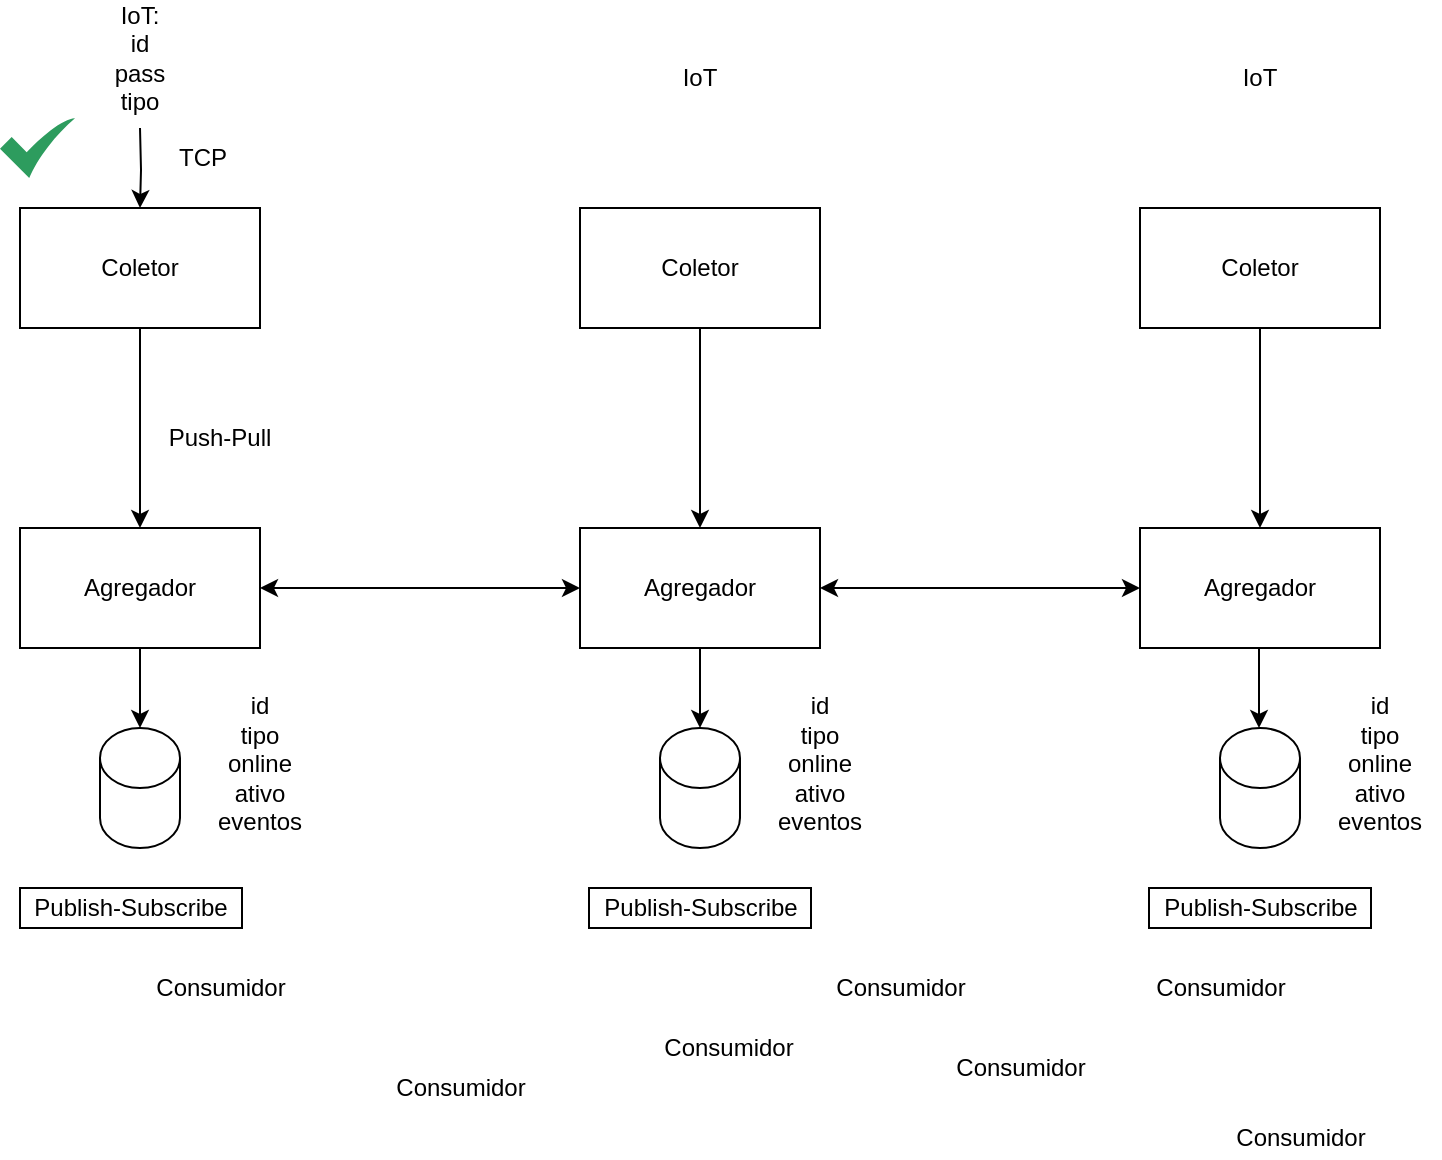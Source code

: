 <mxfile>
    <diagram id="NOGx13UhY0g2yGOsdT6_" name="Page-1">
        <mxGraphModel dx="994" dy="512" grid="1" gridSize="10" guides="1" tooltips="1" connect="1" arrows="1" fold="1" page="1" pageScale="1" pageWidth="827" pageHeight="1169" math="0" shadow="0">
            <root>
                <mxCell id="0"/>
                <mxCell id="1" parent="0"/>
                <mxCell id="HIsiY451bfqSGSt1I973-9" style="edgeStyle=orthogonalEdgeStyle;rounded=0;orthogonalLoop=1;jettySize=auto;html=1;exitX=0.5;exitY=1;exitDx=0;exitDy=0;entryX=0.5;entryY=0;entryDx=0;entryDy=0;" parent="1" source="HIsiY451bfqSGSt1I973-1" target="HIsiY451bfqSGSt1I973-4" edge="1">
                    <mxGeometry relative="1" as="geometry"/>
                </mxCell>
                <mxCell id="HIsiY451bfqSGSt1I973-1" value="&lt;div&gt;Coletor&lt;/div&gt;" style="rounded=0;whiteSpace=wrap;html=1;" parent="1" vertex="1">
                    <mxGeometry x="60" y="110" width="120" height="60" as="geometry"/>
                </mxCell>
                <mxCell id="HIsiY451bfqSGSt1I973-10" style="edgeStyle=orthogonalEdgeStyle;rounded=0;orthogonalLoop=1;jettySize=auto;html=1;exitX=0.5;exitY=1;exitDx=0;exitDy=0;" parent="1" source="HIsiY451bfqSGSt1I973-2" target="HIsiY451bfqSGSt1I973-5" edge="1">
                    <mxGeometry relative="1" as="geometry"/>
                </mxCell>
                <mxCell id="HIsiY451bfqSGSt1I973-2" value="&lt;div&gt;Coletor&lt;/div&gt;" style="rounded=0;whiteSpace=wrap;html=1;" parent="1" vertex="1">
                    <mxGeometry x="340" y="110" width="120" height="60" as="geometry"/>
                </mxCell>
                <mxCell id="HIsiY451bfqSGSt1I973-11" style="edgeStyle=orthogonalEdgeStyle;rounded=0;orthogonalLoop=1;jettySize=auto;html=1;exitX=0.5;exitY=1;exitDx=0;exitDy=0;" parent="1" source="HIsiY451bfqSGSt1I973-3" target="HIsiY451bfqSGSt1I973-6" edge="1">
                    <mxGeometry relative="1" as="geometry"/>
                </mxCell>
                <mxCell id="HIsiY451bfqSGSt1I973-3" value="&lt;div&gt;Coletor&lt;/div&gt;" style="rounded=0;whiteSpace=wrap;html=1;" parent="1" vertex="1">
                    <mxGeometry x="620" y="110" width="120" height="60" as="geometry"/>
                </mxCell>
                <mxCell id="HIsiY451bfqSGSt1I973-4" value="Agregador" style="rounded=0;whiteSpace=wrap;html=1;" parent="1" vertex="1">
                    <mxGeometry x="60" y="270" width="120" height="60" as="geometry"/>
                </mxCell>
                <mxCell id="HIsiY451bfqSGSt1I973-5" value="Agregador" style="rounded=0;whiteSpace=wrap;html=1;" parent="1" vertex="1">
                    <mxGeometry x="340" y="270" width="120" height="60" as="geometry"/>
                </mxCell>
                <mxCell id="HIsiY451bfqSGSt1I973-6" value="Agregador" style="rounded=0;whiteSpace=wrap;html=1;" parent="1" vertex="1">
                    <mxGeometry x="620" y="270" width="120" height="60" as="geometry"/>
                </mxCell>
                <mxCell id="HIsiY451bfqSGSt1I973-7" value="" style="endArrow=classic;startArrow=classic;html=1;rounded=0;exitX=1;exitY=0.5;exitDx=0;exitDy=0;entryX=0;entryY=0.5;entryDx=0;entryDy=0;" parent="1" source="HIsiY451bfqSGSt1I973-4" target="HIsiY451bfqSGSt1I973-5" edge="1">
                    <mxGeometry width="50" height="50" relative="1" as="geometry">
                        <mxPoint x="390" y="360" as="sourcePoint"/>
                        <mxPoint x="440" y="310" as="targetPoint"/>
                        <Array as="points">
                            <mxPoint x="260" y="300"/>
                        </Array>
                    </mxGeometry>
                </mxCell>
                <mxCell id="HIsiY451bfqSGSt1I973-8" value="" style="endArrow=classic;startArrow=classic;html=1;rounded=0;entryX=1;entryY=0.5;entryDx=0;entryDy=0;exitX=0;exitY=0.5;exitDx=0;exitDy=0;" parent="1" source="HIsiY451bfqSGSt1I973-6" target="HIsiY451bfqSGSt1I973-5" edge="1">
                    <mxGeometry width="50" height="50" relative="1" as="geometry">
                        <mxPoint x="390" y="360" as="sourcePoint"/>
                        <mxPoint x="440" y="310" as="targetPoint"/>
                    </mxGeometry>
                </mxCell>
                <mxCell id="HIsiY451bfqSGSt1I973-12" value="&lt;div&gt;IoT:&lt;/div&gt;&lt;div&gt;id&lt;/div&gt;&lt;div&gt;pass&lt;/div&gt;&lt;div&gt;tipo&lt;/div&gt;" style="text;html=1;strokeColor=none;fillColor=none;align=center;verticalAlign=middle;whiteSpace=wrap;rounded=0;" parent="1" vertex="1">
                    <mxGeometry x="90" y="20" width="60" height="30" as="geometry"/>
                </mxCell>
                <mxCell id="HIsiY451bfqSGSt1I973-13" value="IoT" style="text;html=1;strokeColor=none;fillColor=none;align=center;verticalAlign=middle;whiteSpace=wrap;rounded=0;" parent="1" vertex="1">
                    <mxGeometry x="370" y="30" width="60" height="30" as="geometry"/>
                </mxCell>
                <mxCell id="HIsiY451bfqSGSt1I973-14" value="IoT" style="text;html=1;strokeColor=none;fillColor=none;align=center;verticalAlign=middle;whiteSpace=wrap;rounded=0;" parent="1" vertex="1">
                    <mxGeometry x="650" y="30" width="60" height="30" as="geometry"/>
                </mxCell>
                <mxCell id="HIsiY451bfqSGSt1I973-15" value="&lt;div&gt;Consumidor&lt;/div&gt;" style="text;html=1;align=center;verticalAlign=middle;resizable=0;points=[];autosize=1;strokeColor=none;fillColor=none;" parent="1" vertex="1">
                    <mxGeometry x="374" y="520" width="80" height="20" as="geometry"/>
                </mxCell>
                <mxCell id="HIsiY451bfqSGSt1I973-16" value="&lt;div&gt;Publish-Subscribe&lt;/div&gt;" style="rounded=0;whiteSpace=wrap;html=1;" parent="1" vertex="1">
                    <mxGeometry x="60" y="450" width="111" height="20" as="geometry"/>
                </mxCell>
                <mxCell id="HIsiY451bfqSGSt1I973-17" value="&lt;div&gt;Consumidor&lt;/div&gt;" style="text;html=1;align=center;verticalAlign=middle;resizable=0;points=[];autosize=1;strokeColor=none;fillColor=none;" parent="1" vertex="1">
                    <mxGeometry x="240" y="540" width="80" height="20" as="geometry"/>
                </mxCell>
                <mxCell id="HIsiY451bfqSGSt1I973-18" value="&lt;div&gt;Consumidor&lt;/div&gt;" style="text;html=1;align=center;verticalAlign=middle;resizable=0;points=[];autosize=1;strokeColor=none;fillColor=none;" parent="1" vertex="1">
                    <mxGeometry x="520" y="530" width="80" height="20" as="geometry"/>
                </mxCell>
                <mxCell id="HIsiY451bfqSGSt1I973-19" value="&lt;div&gt;Consumidor&lt;/div&gt;" style="text;html=1;align=center;verticalAlign=middle;resizable=0;points=[];autosize=1;strokeColor=none;fillColor=none;" parent="1" vertex="1">
                    <mxGeometry x="120" y="490" width="80" height="20" as="geometry"/>
                </mxCell>
                <mxCell id="HIsiY451bfqSGSt1I973-20" value="&lt;div&gt;Consumidor&lt;/div&gt;" style="text;html=1;align=center;verticalAlign=middle;resizable=0;points=[];autosize=1;strokeColor=none;fillColor=none;" parent="1" vertex="1">
                    <mxGeometry x="620" y="490" width="80" height="20" as="geometry"/>
                </mxCell>
                <mxCell id="HIsiY451bfqSGSt1I973-21" value="&lt;div&gt;Consumidor&lt;/div&gt;" style="text;html=1;align=center;verticalAlign=middle;resizable=0;points=[];autosize=1;strokeColor=none;fillColor=none;" parent="1" vertex="1">
                    <mxGeometry x="660" y="565" width="80" height="20" as="geometry"/>
                </mxCell>
                <mxCell id="HIsiY451bfqSGSt1I973-22" value="&lt;div&gt;Consumidor&lt;/div&gt;" style="text;html=1;align=center;verticalAlign=middle;resizable=0;points=[];autosize=1;strokeColor=none;fillColor=none;" parent="1" vertex="1">
                    <mxGeometry x="460" y="490" width="80" height="20" as="geometry"/>
                </mxCell>
                <mxCell id="HIsiY451bfqSGSt1I973-23" value="" style="shape=cylinder3;whiteSpace=wrap;html=1;boundedLbl=1;backgroundOutline=1;size=15;" parent="1" vertex="1">
                    <mxGeometry x="100" y="370" width="40" height="60" as="geometry"/>
                </mxCell>
                <mxCell id="HIsiY451bfqSGSt1I973-24" value="" style="shape=cylinder3;whiteSpace=wrap;html=1;boundedLbl=1;backgroundOutline=1;size=15;" parent="1" vertex="1">
                    <mxGeometry x="380" y="370" width="40" height="60" as="geometry"/>
                </mxCell>
                <mxCell id="HIsiY451bfqSGSt1I973-25" value="" style="shape=cylinder3;whiteSpace=wrap;html=1;boundedLbl=1;backgroundOutline=1;size=15;" parent="1" vertex="1">
                    <mxGeometry x="660" y="370" width="40" height="60" as="geometry"/>
                </mxCell>
                <mxCell id="HIsiY451bfqSGSt1I973-26" value="" style="endArrow=classic;html=1;rounded=0;entryX=0.5;entryY=0;entryDx=0;entryDy=0;exitX=0.5;exitY=1;exitDx=0;exitDy=0;entryPerimeter=0;" parent="1" source="HIsiY451bfqSGSt1I973-4" target="HIsiY451bfqSGSt1I973-23" edge="1">
                    <mxGeometry width="50" height="50" relative="1" as="geometry">
                        <mxPoint x="390" y="310" as="sourcePoint"/>
                        <mxPoint x="440" y="260" as="targetPoint"/>
                    </mxGeometry>
                </mxCell>
                <mxCell id="HIsiY451bfqSGSt1I973-27" value="" style="endArrow=classic;html=1;rounded=0;entryX=0.5;entryY=0;entryDx=0;entryDy=0;exitX=0.5;exitY=1;exitDx=0;exitDy=0;entryPerimeter=0;" parent="1" source="HIsiY451bfqSGSt1I973-5" target="HIsiY451bfqSGSt1I973-24" edge="1">
                    <mxGeometry width="50" height="50" relative="1" as="geometry">
                        <mxPoint x="130" y="340" as="sourcePoint"/>
                        <mxPoint x="130" y="380" as="targetPoint"/>
                        <Array as="points"/>
                    </mxGeometry>
                </mxCell>
                <mxCell id="HIsiY451bfqSGSt1I973-28" value="" style="endArrow=classic;html=1;rounded=0;entryX=0.5;entryY=0;entryDx=0;entryDy=0;exitX=0.5;exitY=1;exitDx=0;exitDy=0;entryPerimeter=0;" parent="1" edge="1">
                    <mxGeometry width="50" height="50" relative="1" as="geometry">
                        <mxPoint x="679.5" y="330" as="sourcePoint"/>
                        <mxPoint x="679.5" y="370" as="targetPoint"/>
                    </mxGeometry>
                </mxCell>
                <mxCell id="HIsiY451bfqSGSt1I973-29" value="&lt;div&gt;id&lt;/div&gt;&lt;div&gt;tipo&lt;br&gt;&lt;/div&gt;&lt;div&gt;online&lt;/div&gt;&lt;div&gt;ativo&lt;/div&gt;&lt;div&gt;eventos&lt;br&gt;&lt;/div&gt;&lt;div&gt;&lt;br&gt;&lt;/div&gt;" style="text;html=1;strokeColor=none;fillColor=none;align=center;verticalAlign=middle;whiteSpace=wrap;rounded=0;" parent="1" vertex="1">
                    <mxGeometry x="150" y="380" width="60" height="30" as="geometry"/>
                </mxCell>
                <mxCell id="HIsiY451bfqSGSt1I973-30" style="edgeStyle=orthogonalEdgeStyle;rounded=0;orthogonalLoop=1;jettySize=auto;html=1;exitX=0.5;exitY=1;exitDx=0;exitDy=0;" parent="1" source="HIsiY451bfqSGSt1I973-29" target="HIsiY451bfqSGSt1I973-29" edge="1">
                    <mxGeometry relative="1" as="geometry"/>
                </mxCell>
                <mxCell id="HIsiY451bfqSGSt1I973-32" value="&lt;div&gt;id&lt;/div&gt;&lt;div&gt;tipo&lt;br&gt;&lt;/div&gt;&lt;div&gt;online&lt;/div&gt;&lt;div&gt;ativo&lt;/div&gt;&lt;div&gt;eventos&lt;br&gt;&lt;/div&gt;&lt;div&gt;&lt;br&gt;&lt;/div&gt;" style="text;html=1;strokeColor=none;fillColor=none;align=center;verticalAlign=middle;whiteSpace=wrap;rounded=0;" parent="1" vertex="1">
                    <mxGeometry x="430" y="380" width="60" height="30" as="geometry"/>
                </mxCell>
                <mxCell id="HIsiY451bfqSGSt1I973-33" value="&lt;div&gt;id&lt;/div&gt;&lt;div&gt;tipo&lt;br&gt;&lt;/div&gt;&lt;div&gt;online&lt;/div&gt;&lt;div&gt;ativo&lt;/div&gt;&lt;div&gt;eventos&lt;br&gt;&lt;/div&gt;&lt;div&gt;&lt;br&gt;&lt;/div&gt;" style="text;html=1;strokeColor=none;fillColor=none;align=center;verticalAlign=middle;whiteSpace=wrap;rounded=0;" parent="1" vertex="1">
                    <mxGeometry x="710" y="380" width="60" height="30" as="geometry"/>
                </mxCell>
                <mxCell id="HIsiY451bfqSGSt1I973-34" value="&lt;div&gt;Publish-Subscribe&lt;/div&gt;" style="rounded=0;whiteSpace=wrap;html=1;" parent="1" vertex="1">
                    <mxGeometry x="344.5" y="450" width="111" height="20" as="geometry"/>
                </mxCell>
                <mxCell id="HIsiY451bfqSGSt1I973-35" value="&lt;div&gt;Publish-Subscribe&lt;/div&gt;" style="rounded=0;whiteSpace=wrap;html=1;" parent="1" vertex="1">
                    <mxGeometry x="624.5" y="450" width="111" height="20" as="geometry"/>
                </mxCell>
                <mxCell id="HIsiY451bfqSGSt1I973-36" value="&lt;div&gt;Push-Pull&lt;/div&gt;" style="text;html=1;strokeColor=none;fillColor=none;align=center;verticalAlign=middle;whiteSpace=wrap;rounded=0;" parent="1" vertex="1">
                    <mxGeometry x="130" y="210" width="60" height="30" as="geometry"/>
                </mxCell>
                <mxCell id="2" value="" style="sketch=0;html=1;aspect=fixed;strokeColor=none;shadow=0;align=center;verticalAlign=top;fillColor=#2D9C5E;shape=mxgraph.gcp2.check" vertex="1" parent="1">
                    <mxGeometry x="50" y="65" width="37.5" height="30" as="geometry"/>
                </mxCell>
                <mxCell id="3" style="edgeStyle=orthogonalEdgeStyle;rounded=0;orthogonalLoop=1;jettySize=auto;html=1;entryX=0.5;entryY=0;entryDx=0;entryDy=0;" edge="1" parent="1" target="HIsiY451bfqSGSt1I973-1">
                    <mxGeometry relative="1" as="geometry">
                        <mxPoint x="120" y="70" as="sourcePoint"/>
                        <mxPoint x="130" y="280" as="targetPoint"/>
                    </mxGeometry>
                </mxCell>
                <mxCell id="4" value="TCP" style="text;html=1;align=center;verticalAlign=middle;resizable=0;points=[];autosize=1;strokeColor=none;fillColor=none;" vertex="1" parent="1">
                    <mxGeometry x="131" y="75" width="40" height="20" as="geometry"/>
                </mxCell>
            </root>
        </mxGraphModel>
    </diagram>
</mxfile>